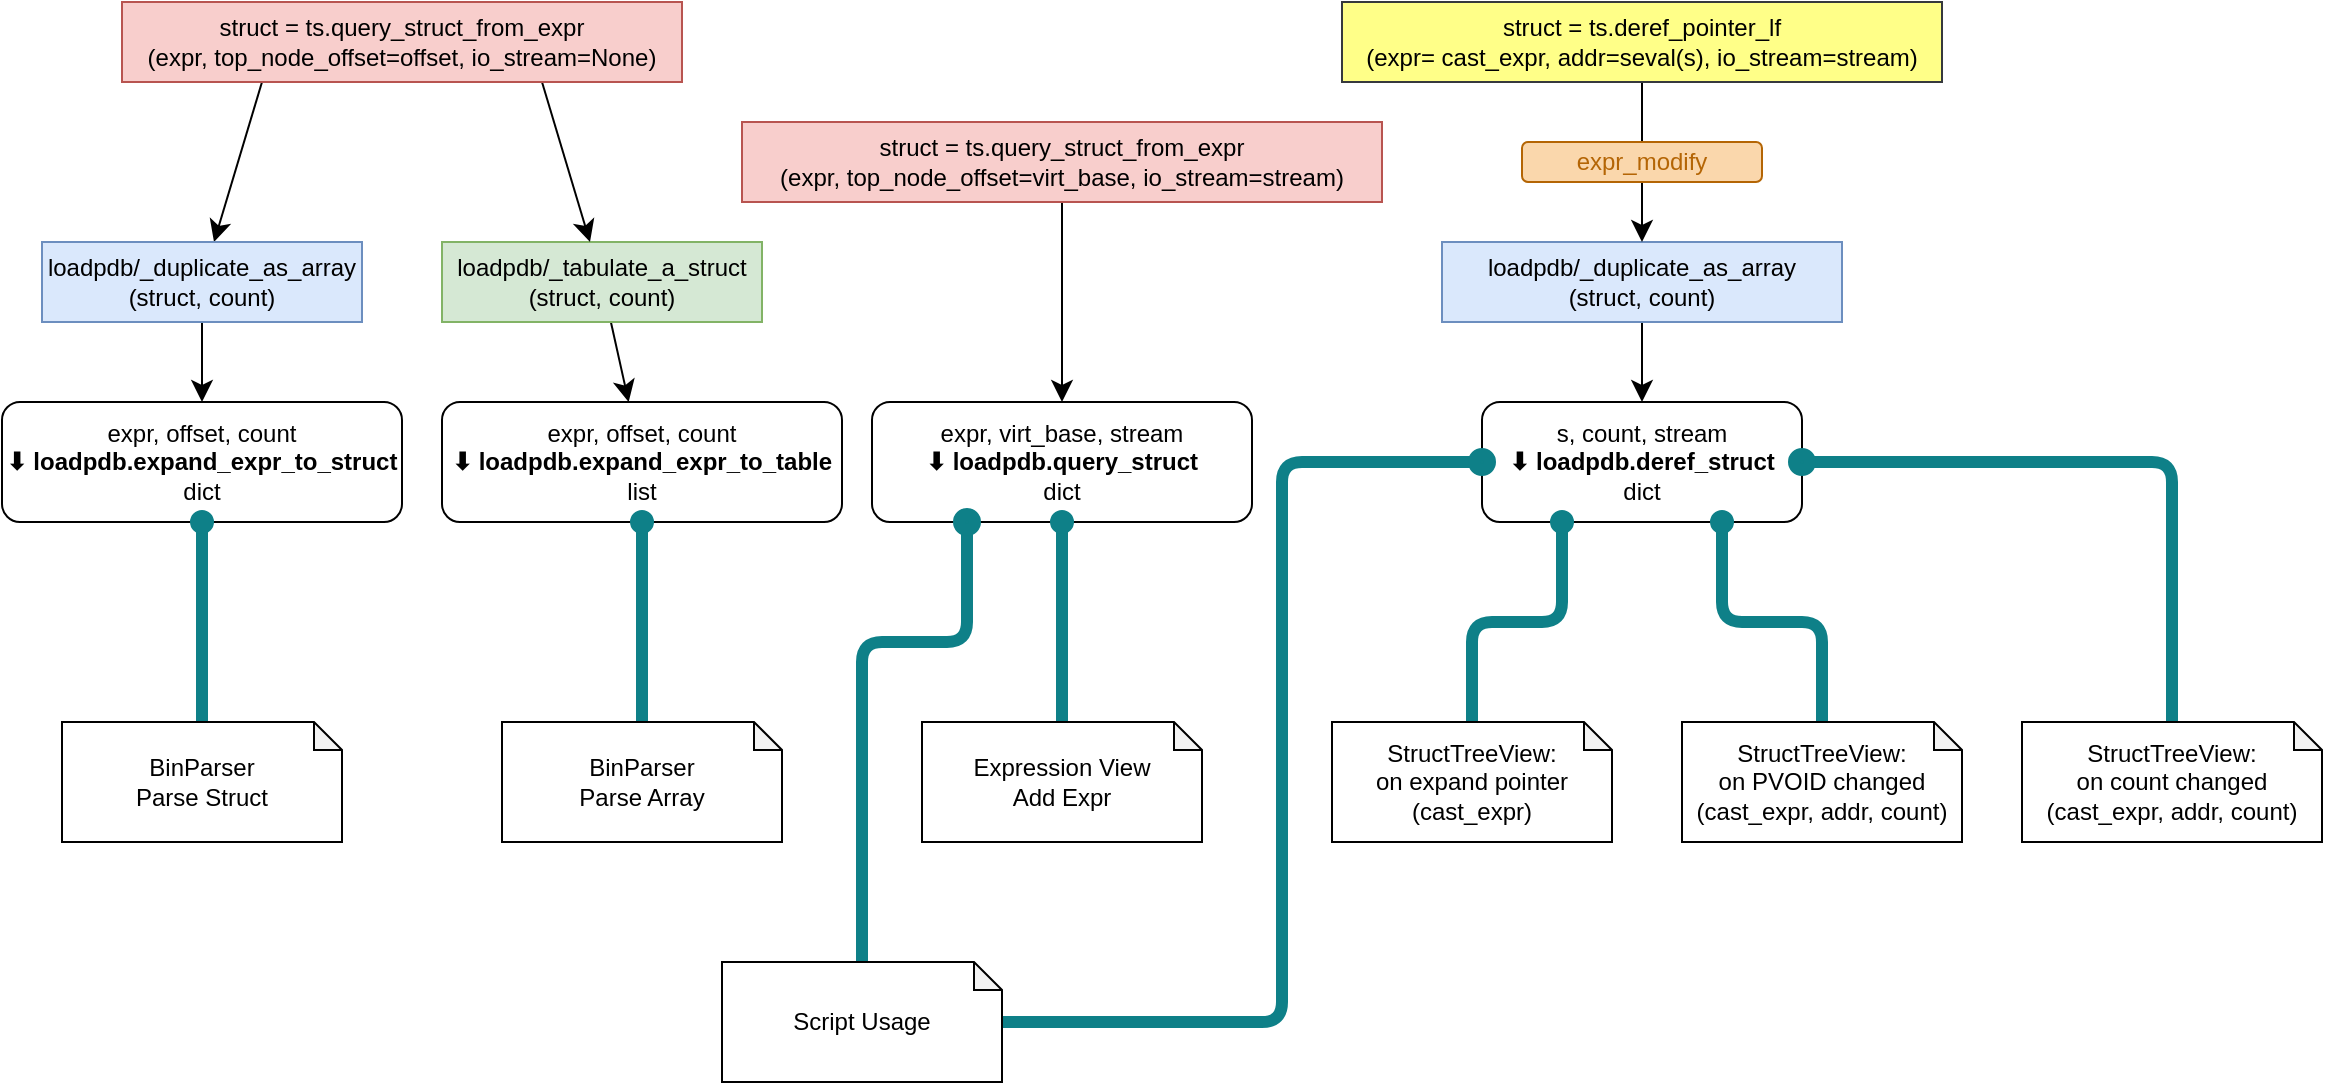 <mxfile version="23.1.5" type="device">
  <diagram name="ページ1" id="FV2cs2arpIcV8Gp6CZtQ">
    <mxGraphModel dx="1272" dy="965" grid="1" gridSize="10" guides="1" tooltips="1" connect="1" arrows="1" fold="1" page="1" pageScale="1" pageWidth="1169" pageHeight="827" math="0" shadow="0">
      <root>
        <mxCell id="0" />
        <mxCell id="1" parent="0" />
        <mxCell id="XEaoXnlyZoOjbljqCAQR-1" value="expr, offset, count&lt;br&gt;&lt;b&gt;⬇ loadpdb.expand_expr_to_struct&lt;br&gt;&lt;/b&gt;dict" style="rounded=1;whiteSpace=wrap;html=1;" vertex="1" parent="1">
          <mxGeometry y="320" width="200" height="60" as="geometry" />
        </mxCell>
        <mxCell id="XEaoXnlyZoOjbljqCAQR-3" value="expr, virt_base, stream&lt;br&gt;&lt;b&gt;⬇ loadpdb.query_struct&lt;br&gt;&lt;/b&gt;dict" style="rounded=1;whiteSpace=wrap;html=1;" vertex="1" parent="1">
          <mxGeometry x="435" y="320" width="190" height="60" as="geometry" />
        </mxCell>
        <mxCell id="XEaoXnlyZoOjbljqCAQR-5" value="s, count, stream&lt;br&gt;&lt;b&gt;⬇ loadpdb.deref_struct&lt;br&gt;&lt;/b&gt;dict" style="rounded=1;whiteSpace=wrap;html=1;" vertex="1" parent="1">
          <mxGeometry x="740" y="320" width="160" height="60" as="geometry" />
        </mxCell>
        <mxCell id="XEaoXnlyZoOjbljqCAQR-34" style="edgeStyle=none;curved=1;rounded=0;orthogonalLoop=1;jettySize=auto;html=1;fontSize=12;startSize=8;endSize=8;" edge="1" parent="1" source="XEaoXnlyZoOjbljqCAQR-8" target="XEaoXnlyZoOjbljqCAQR-25">
          <mxGeometry relative="1" as="geometry" />
        </mxCell>
        <mxCell id="XEaoXnlyZoOjbljqCAQR-8" value="loadpdb/_tabulate_a_struct&lt;br&gt;(struct, count)" style="rounded=0;whiteSpace=wrap;html=1;fillColor=#d5e8d4;strokeColor=#82b366;" vertex="1" parent="1">
          <mxGeometry x="220" y="240" width="160" height="40" as="geometry" />
        </mxCell>
        <mxCell id="XEaoXnlyZoOjbljqCAQR-14" style="edgeStyle=none;curved=1;rounded=0;orthogonalLoop=1;jettySize=auto;html=1;fontSize=12;startSize=8;endSize=8;" edge="1" parent="1" source="XEaoXnlyZoOjbljqCAQR-12" target="XEaoXnlyZoOjbljqCAQR-3">
          <mxGeometry relative="1" as="geometry">
            <mxPoint x="530" y="160" as="targetPoint" />
          </mxGeometry>
        </mxCell>
        <mxCell id="XEaoXnlyZoOjbljqCAQR-12" value="struct = ts.query_struct_from_expr&lt;br&gt;(expr, top_node_offset=virt_base, io_stream=stream)" style="rounded=0;whiteSpace=wrap;html=1;fillColor=#f8cecc;strokeColor=#b85450;" vertex="1" parent="1">
          <mxGeometry x="370" y="180" width="320" height="40" as="geometry" />
        </mxCell>
        <mxCell id="XEaoXnlyZoOjbljqCAQR-70" style="edgeStyle=none;curved=1;rounded=0;orthogonalLoop=1;jettySize=auto;html=1;fontSize=12;startSize=8;endSize=8;" edge="1" parent="1" source="XEaoXnlyZoOjbljqCAQR-17">
          <mxGeometry relative="1" as="geometry">
            <mxPoint x="820" y="320" as="targetPoint" />
          </mxGeometry>
        </mxCell>
        <mxCell id="XEaoXnlyZoOjbljqCAQR-17" value="loadpdb/_duplicate_as_array&lt;br style=&quot;border-color: var(--border-color);&quot;&gt;(struct, count)" style="rounded=0;whiteSpace=wrap;html=1;fillColor=#dae8fc;strokeColor=#6c8ebf;" vertex="1" parent="1">
          <mxGeometry x="720" y="240" width="200" height="40" as="geometry" />
        </mxCell>
        <mxCell id="XEaoXnlyZoOjbljqCAQR-61" style="edgeStyle=none;curved=1;rounded=0;orthogonalLoop=1;jettySize=auto;html=1;exitX=0.25;exitY=1;exitDx=0;exitDy=0;fontSize=12;startSize=8;endSize=8;" edge="1" parent="1" source="XEaoXnlyZoOjbljqCAQR-20" target="XEaoXnlyZoOjbljqCAQR-31">
          <mxGeometry relative="1" as="geometry" />
        </mxCell>
        <mxCell id="XEaoXnlyZoOjbljqCAQR-62" style="edgeStyle=none;curved=1;rounded=0;orthogonalLoop=1;jettySize=auto;html=1;exitX=0.75;exitY=1;exitDx=0;exitDy=0;fontSize=12;startSize=8;endSize=8;" edge="1" parent="1" source="XEaoXnlyZoOjbljqCAQR-20" target="XEaoXnlyZoOjbljqCAQR-8">
          <mxGeometry relative="1" as="geometry" />
        </mxCell>
        <mxCell id="XEaoXnlyZoOjbljqCAQR-20" value="struct = ts.query_struct_from_expr&lt;br&gt;(expr, top_node_offset=offset, io_stream=None)" style="rounded=0;whiteSpace=wrap;html=1;fillColor=#f8cecc;strokeColor=#b85450;" vertex="1" parent="1">
          <mxGeometry x="60" y="120" width="280" height="40" as="geometry" />
        </mxCell>
        <mxCell id="XEaoXnlyZoOjbljqCAQR-25" value="expr, offset, count&lt;br&gt;&lt;b&gt;⬇ loadpdb.expand_expr_to_table&lt;br&gt;&lt;/b&gt;list" style="rounded=1;whiteSpace=wrap;html=1;" vertex="1" parent="1">
          <mxGeometry x="220" y="320" width="200" height="60" as="geometry" />
        </mxCell>
        <mxCell id="XEaoXnlyZoOjbljqCAQR-33" style="edgeStyle=none;curved=1;rounded=0;orthogonalLoop=1;jettySize=auto;html=1;fontSize=12;startSize=8;endSize=8;" edge="1" parent="1" source="XEaoXnlyZoOjbljqCAQR-31" target="XEaoXnlyZoOjbljqCAQR-1">
          <mxGeometry relative="1" as="geometry" />
        </mxCell>
        <mxCell id="XEaoXnlyZoOjbljqCAQR-31" value="loadpdb/_duplicate_as_array&lt;br&gt;(struct, count)" style="rounded=0;whiteSpace=wrap;html=1;fillColor=#dae8fc;strokeColor=#6c8ebf;" vertex="1" parent="1">
          <mxGeometry x="20" y="240" width="160" height="40" as="geometry" />
        </mxCell>
        <mxCell id="XEaoXnlyZoOjbljqCAQR-37" style="edgeStyle=none;curved=1;rounded=0;orthogonalLoop=1;jettySize=auto;html=1;fontSize=12;strokeColor=none;strokeWidth=3;shape=flexArrow;" edge="1" parent="1" source="XEaoXnlyZoOjbljqCAQR-36" target="XEaoXnlyZoOjbljqCAQR-1">
          <mxGeometry relative="1" as="geometry" />
        </mxCell>
        <mxCell id="XEaoXnlyZoOjbljqCAQR-38" style="edgeStyle=elbowEdgeStyle;rounded=1;orthogonalLoop=1;jettySize=auto;html=1;fontSize=12;endArrow=oval;endFill=1;elbow=vertical;curved=0;strokeWidth=6;fillColor=#b0e3e6;strokeColor=#0e8088;" edge="1" parent="1" source="XEaoXnlyZoOjbljqCAQR-36" target="XEaoXnlyZoOjbljqCAQR-1">
          <mxGeometry relative="1" as="geometry" />
        </mxCell>
        <mxCell id="XEaoXnlyZoOjbljqCAQR-36" value="BinParser&lt;br&gt;Parse Struct" style="shape=note;whiteSpace=wrap;html=1;backgroundOutline=1;darkOpacity=0.05;size=14;" vertex="1" parent="1">
          <mxGeometry x="30" y="480" width="140" height="60" as="geometry" />
        </mxCell>
        <mxCell id="XEaoXnlyZoOjbljqCAQR-40" style="edgeStyle=elbowEdgeStyle;rounded=1;orthogonalLoop=1;jettySize=auto;html=1;fontSize=12;endArrow=oval;endFill=1;elbow=vertical;curved=0;strokeWidth=6;fillColor=#b0e3e6;strokeColor=#0e8088;" edge="1" parent="1" source="XEaoXnlyZoOjbljqCAQR-39" target="XEaoXnlyZoOjbljqCAQR-25">
          <mxGeometry relative="1" as="geometry" />
        </mxCell>
        <mxCell id="XEaoXnlyZoOjbljqCAQR-39" value="BinParser&lt;br&gt;Parse Array" style="shape=note;whiteSpace=wrap;html=1;backgroundOutline=1;darkOpacity=0.05;size=14;" vertex="1" parent="1">
          <mxGeometry x="250" y="480" width="140" height="60" as="geometry" />
        </mxCell>
        <mxCell id="XEaoXnlyZoOjbljqCAQR-42" style="edgeStyle=elbowEdgeStyle;rounded=1;orthogonalLoop=1;jettySize=auto;html=1;fontSize=12;endArrow=oval;endFill=1;elbow=vertical;curved=0;strokeWidth=6;fillColor=#b0e3e6;strokeColor=#0e8088;" edge="1" parent="1" source="XEaoXnlyZoOjbljqCAQR-41" target="XEaoXnlyZoOjbljqCAQR-3">
          <mxGeometry relative="1" as="geometry" />
        </mxCell>
        <mxCell id="XEaoXnlyZoOjbljqCAQR-41" value="Expression View&lt;br&gt;Add Expr" style="shape=note;whiteSpace=wrap;html=1;backgroundOutline=1;darkOpacity=0.05;size=14;" vertex="1" parent="1">
          <mxGeometry x="460" y="480" width="140" height="60" as="geometry" />
        </mxCell>
        <mxCell id="XEaoXnlyZoOjbljqCAQR-44" style="edgeStyle=elbowEdgeStyle;rounded=1;orthogonalLoop=1;jettySize=auto;html=1;fontSize=12;endArrow=oval;endFill=1;elbow=vertical;curved=0;strokeWidth=6;fillColor=#b0e3e6;strokeColor=#0e8088;entryX=0.25;entryY=1;entryDx=0;entryDy=0;" edge="1" parent="1" source="XEaoXnlyZoOjbljqCAQR-43" target="XEaoXnlyZoOjbljqCAQR-5">
          <mxGeometry relative="1" as="geometry" />
        </mxCell>
        <mxCell id="XEaoXnlyZoOjbljqCAQR-43" value="StructTreeView:&lt;br&gt;on expand pointer&lt;br&gt;(cast_expr)" style="shape=note;whiteSpace=wrap;html=1;backgroundOutline=1;darkOpacity=0.05;size=14;" vertex="1" parent="1">
          <mxGeometry x="665" y="480" width="140" height="60" as="geometry" />
        </mxCell>
        <mxCell id="XEaoXnlyZoOjbljqCAQR-46" style="edgeStyle=elbowEdgeStyle;rounded=1;orthogonalLoop=1;jettySize=auto;html=1;fontSize=12;endArrow=oval;endFill=1;elbow=vertical;curved=0;strokeWidth=6;fillColor=#b0e3e6;strokeColor=#0e8088;entryX=0.75;entryY=1;entryDx=0;entryDy=0;" edge="1" parent="1" source="XEaoXnlyZoOjbljqCAQR-45" target="XEaoXnlyZoOjbljqCAQR-5">
          <mxGeometry relative="1" as="geometry" />
        </mxCell>
        <mxCell id="XEaoXnlyZoOjbljqCAQR-45" value="StructTreeView:&lt;br&gt;on PVOID changed&lt;br&gt;(cast_expr, addr, count)" style="shape=note;whiteSpace=wrap;html=1;backgroundOutline=1;darkOpacity=0.05;size=14;" vertex="1" parent="1">
          <mxGeometry x="840" y="480" width="140" height="60" as="geometry" />
        </mxCell>
        <mxCell id="XEaoXnlyZoOjbljqCAQR-59" style="edgeStyle=elbowEdgeStyle;rounded=1;orthogonalLoop=1;jettySize=auto;html=1;fontSize=12;startSize=8;endSize=8;strokeWidth=6;fillColor=#b0e3e6;strokeColor=#0e8088;endArrow=oval;endFill=1;entryX=1;entryY=0.5;entryDx=0;entryDy=0;" edge="1" parent="1" source="XEaoXnlyZoOjbljqCAQR-47" target="XEaoXnlyZoOjbljqCAQR-5">
          <mxGeometry relative="1" as="geometry">
            <Array as="points">
              <mxPoint x="1085" y="430" />
            </Array>
          </mxGeometry>
        </mxCell>
        <mxCell id="XEaoXnlyZoOjbljqCAQR-47" value="StructTreeView:&lt;br&gt;on count changed&lt;br&gt;(cast_expr, addr, count)" style="shape=note;whiteSpace=wrap;html=1;backgroundOutline=1;darkOpacity=0.05;size=14;" vertex="1" parent="1">
          <mxGeometry x="1010" y="480" width="150" height="60" as="geometry" />
        </mxCell>
        <mxCell id="XEaoXnlyZoOjbljqCAQR-51" style="edgeStyle=elbowEdgeStyle;rounded=1;orthogonalLoop=1;jettySize=auto;html=1;fontSize=12;startSize=8;endSize=8;elbow=vertical;entryX=0.25;entryY=1;entryDx=0;entryDy=0;endArrow=oval;endFill=1;curved=0;strokeWidth=6;fillColor=#b0e3e6;strokeColor=#0e8088;exitX=0.5;exitY=0;exitDx=0;exitDy=0;exitPerimeter=0;" edge="1" parent="1" source="XEaoXnlyZoOjbljqCAQR-49" target="XEaoXnlyZoOjbljqCAQR-3">
          <mxGeometry relative="1" as="geometry">
            <mxPoint x="410" y="610" as="sourcePoint" />
            <mxPoint x="450" y="310" as="targetPoint" />
            <Array as="points">
              <mxPoint x="400" y="440" />
            </Array>
          </mxGeometry>
        </mxCell>
        <mxCell id="XEaoXnlyZoOjbljqCAQR-68" style="edgeStyle=elbowEdgeStyle;rounded=1;orthogonalLoop=1;jettySize=auto;html=1;fontSize=12;startSize=8;endSize=8;curved=0;strokeWidth=6;fillColor=#b0e3e6;strokeColor=#0e8088;endArrow=oval;endFill=1;" edge="1" parent="1" source="XEaoXnlyZoOjbljqCAQR-49" target="XEaoXnlyZoOjbljqCAQR-5">
          <mxGeometry relative="1" as="geometry">
            <Array as="points">
              <mxPoint x="640" y="500" />
            </Array>
          </mxGeometry>
        </mxCell>
        <mxCell id="XEaoXnlyZoOjbljqCAQR-49" value="Script Usage" style="shape=note;whiteSpace=wrap;html=1;backgroundOutline=1;darkOpacity=0.05;size=14;" vertex="1" parent="1">
          <mxGeometry x="360" y="600" width="140" height="60" as="geometry" />
        </mxCell>
        <mxCell id="XEaoXnlyZoOjbljqCAQR-60" style="edgeStyle=none;curved=1;rounded=0;orthogonalLoop=1;jettySize=auto;html=1;fontSize=12;startSize=8;endSize=8;" edge="1" parent="1" source="XEaoXnlyZoOjbljqCAQR-55" target="XEaoXnlyZoOjbljqCAQR-17">
          <mxGeometry relative="1" as="geometry" />
        </mxCell>
        <mxCell id="XEaoXnlyZoOjbljqCAQR-55" value="struct = ts.deref_pointer_lf&lt;br&gt;(expr=&amp;nbsp;cast_expr, addr=seval(s), io_stream=stream)" style="rounded=0;whiteSpace=wrap;html=1;fillColor=#ffff88;strokeColor=#36393d;" vertex="1" parent="1">
          <mxGeometry x="670" y="120" width="300" height="40" as="geometry" />
        </mxCell>
        <mxCell id="XEaoXnlyZoOjbljqCAQR-66" value="expr_modify" style="rounded=1;whiteSpace=wrap;html=1;fillColor=#fad7ac;strokeColor=#b46504;fontColor=#b46505;" vertex="1" parent="1">
          <mxGeometry x="760" y="190" width="120" height="20" as="geometry" />
        </mxCell>
      </root>
    </mxGraphModel>
  </diagram>
</mxfile>
